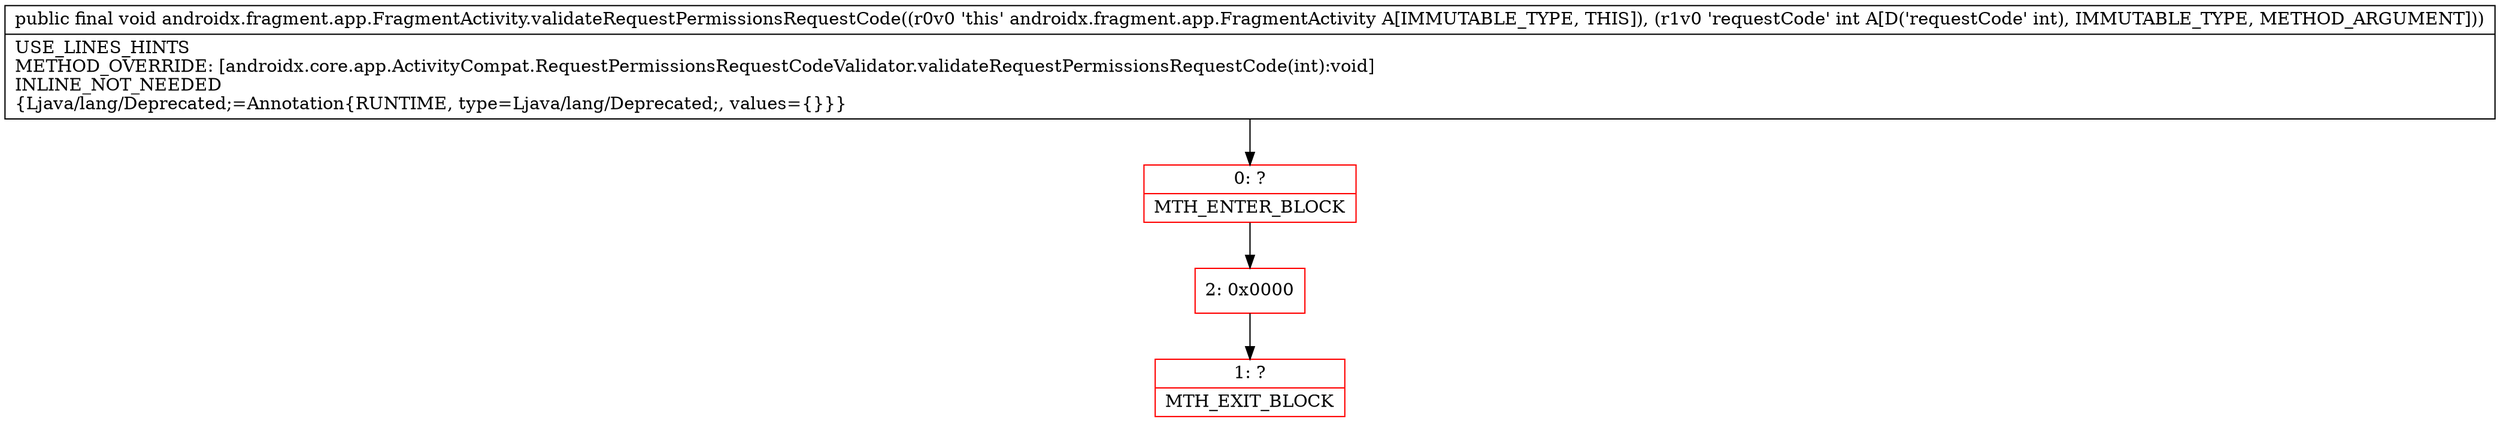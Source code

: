 digraph "CFG forandroidx.fragment.app.FragmentActivity.validateRequestPermissionsRequestCode(I)V" {
subgraph cluster_Region_1902686350 {
label = "R(0)";
node [shape=record,color=blue];
}
Node_0 [shape=record,color=red,label="{0\:\ ?|MTH_ENTER_BLOCK\l}"];
Node_2 [shape=record,color=red,label="{2\:\ 0x0000}"];
Node_1 [shape=record,color=red,label="{1\:\ ?|MTH_EXIT_BLOCK\l}"];
MethodNode[shape=record,label="{public final void androidx.fragment.app.FragmentActivity.validateRequestPermissionsRequestCode((r0v0 'this' androidx.fragment.app.FragmentActivity A[IMMUTABLE_TYPE, THIS]), (r1v0 'requestCode' int A[D('requestCode' int), IMMUTABLE_TYPE, METHOD_ARGUMENT]))  | USE_LINES_HINTS\lMETHOD_OVERRIDE: [androidx.core.app.ActivityCompat.RequestPermissionsRequestCodeValidator.validateRequestPermissionsRequestCode(int):void]\lINLINE_NOT_NEEDED\l\{Ljava\/lang\/Deprecated;=Annotation\{RUNTIME, type=Ljava\/lang\/Deprecated;, values=\{\}\}\}\l}"];
MethodNode -> Node_0;Node_0 -> Node_2;
Node_2 -> Node_1;
}

